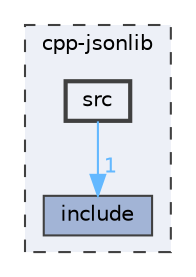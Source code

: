 digraph "F:/cpp-jsonlib/src"
{
 // LATEX_PDF_SIZE
  bgcolor="transparent";
  edge [fontname=Helvetica,fontsize=10,labelfontname=Helvetica,labelfontsize=10];
  node [fontname=Helvetica,fontsize=10,shape=box,height=0.2,width=0.4];
  compound=true
  subgraph clusterdir_b7ac11114fbc4dd3226dd1c951458c5e {
    graph [ bgcolor="#edf0f7", pencolor="grey25", label="cpp-jsonlib", fontname=Helvetica,fontsize=10 style="filled,dashed", URL="dir_b7ac11114fbc4dd3226dd1c951458c5e.html",tooltip=""]
  dir_f2f2a70042cd1e7f728d819556198981 [label="include", fillcolor="#a2b4d6", color="grey25", style="filled", URL="dir_f2f2a70042cd1e7f728d819556198981.html",tooltip=""];
  dir_f4c56dbabcec0ed260f3c03816b04790 [label="src", fillcolor="#edf0f7", color="grey25", style="filled,bold", URL="dir_f4c56dbabcec0ed260f3c03816b04790.html",tooltip=""];
  }
  dir_f4c56dbabcec0ed260f3c03816b04790->dir_f2f2a70042cd1e7f728d819556198981 [headlabel="1", labeldistance=1.5 headhref="dir_000002_000001.html" href="dir_000002_000001.html" color="steelblue1" fontcolor="steelblue1"];
}
